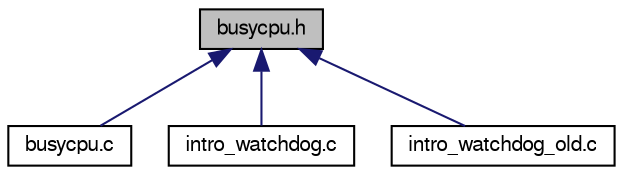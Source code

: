 digraph "busycpu.h"
{
  edge [fontname="FreeSans",fontsize="10",labelfontname="FreeSans",labelfontsize="10"];
  node [fontname="FreeSans",fontsize="10",shape=record];
  Node1 [label="busycpu.h",height=0.2,width=0.4,color="black", fillcolor="grey75", style="filled" fontcolor="black"];
  Node1 -> Node2 [dir="back",color="midnightblue",fontsize="10",style="solid",fontname="FreeSans"];
  Node2 [label="busycpu.c",height=0.2,width=0.4,color="black", fillcolor="white", style="filled",URL="$busycpu_8c.html",tooltip="Fonctions permettant la simulation de consommation de temps CPU. "];
  Node1 -> Node3 [dir="back",color="midnightblue",fontsize="10",style="solid",fontname="FreeSans"];
  Node3 [label="intro_watchdog.c",height=0.2,width=0.4,color="black", fillcolor="white", style="filled",URL="$intro__watchdog_8c.html",tooltip="Application pour l&#39;introduction aux concept de tâche. "];
  Node1 -> Node4 [dir="back",color="midnightblue",fontsize="10",style="solid",fontname="FreeSans"];
  Node4 [label="intro_watchdog_old.c",height=0.2,width=0.4,color="black", fillcolor="white", style="filled",URL="$intro__watchdog__old_8c.html"];
}
